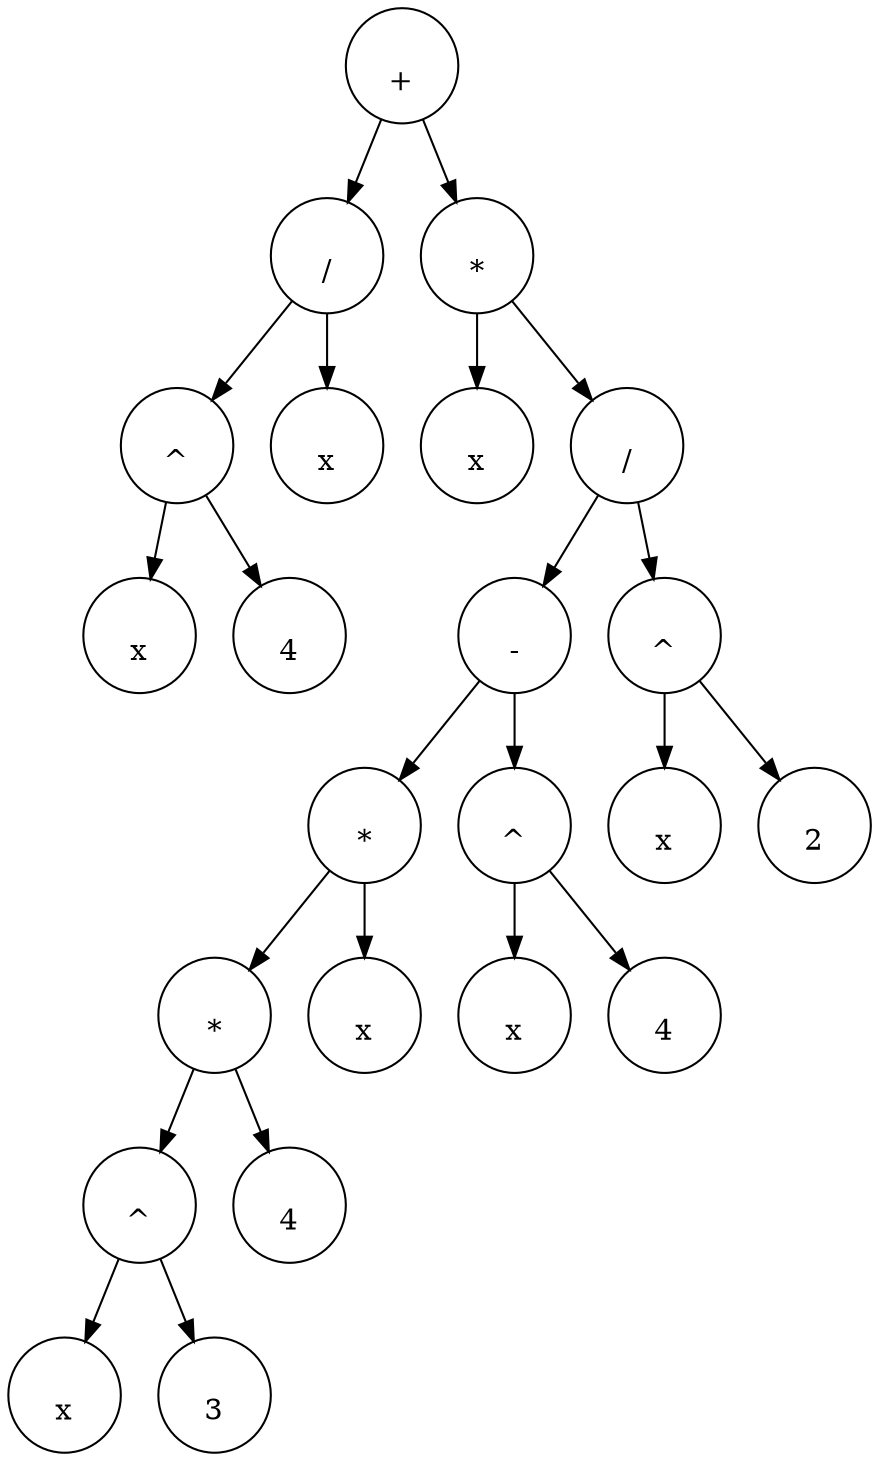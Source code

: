 digraph graf{
treeNode_0x17141e0 [label="\l+"]
treeNode_0x17141e0->treeNode_0x1714750
treeNode_0x1714750 [label="\l/"]
treeNode_0x1714750->treeNode_0x1714780
treeNode_0x1714780 [label="\l^"]
treeNode_0x1714780->treeNode_0x17147b0
treeNode_0x17147b0 [label="\lx"]
treeNode_0x1714780->treeNode_0x17147e0
treeNode_0x17147e0 [label="\l4"]
treeNode_0x1714750->treeNode_0x1714810
treeNode_0x1714810 [label="\lx"]
treeNode_0x17141e0->treeNode_0x1714240
treeNode_0x1714240 [label="\l*"]
treeNode_0x1714240->treeNode_0x1714390
treeNode_0x1714390 [label="\lx"]
treeNode_0x1714240->treeNode_0x17143c0
treeNode_0x17143c0 [label="\l/"]
treeNode_0x17143c0->treeNode_0x17143f0
treeNode_0x17143f0 [label="\l-"]
treeNode_0x17143f0->treeNode_0x1714450
treeNode_0x1714450 [label="\l*"]
treeNode_0x1714450->treeNode_0x1714210
treeNode_0x1714210 [label="\l*"]
treeNode_0x1714210->treeNode_0x17142a0
treeNode_0x17142a0 [label="\l^"]
treeNode_0x17142a0->treeNode_0x1714360
treeNode_0x1714360 [label="\lx"]
treeNode_0x17142a0->treeNode_0x17142d0
treeNode_0x17142d0 [label="\l3"]
treeNode_0x1714210->treeNode_0x1714330
treeNode_0x1714330 [label="\l4"]
treeNode_0x1714450->treeNode_0x1714660
treeNode_0x1714660 [label="\lx"]
treeNode_0x17143f0->treeNode_0x1714510
treeNode_0x1714510 [label="\l^"]
treeNode_0x1714510->treeNode_0x1714570
treeNode_0x1714570 [label="\lx"]
treeNode_0x1714510->treeNode_0x1714540
treeNode_0x1714540 [label="\l4"]
treeNode_0x17143c0->treeNode_0x1714420
treeNode_0x1714420 [label="\l^"]
treeNode_0x1714420->treeNode_0x17144e0
treeNode_0x17144e0 [label="\lx"]
treeNode_0x1714420->treeNode_0x17144b0
treeNode_0x17144b0 [label="\l2"]
}